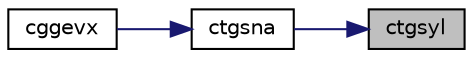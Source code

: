 digraph "ctgsyl"
{
 // LATEX_PDF_SIZE
  edge [fontname="Helvetica",fontsize="10",labelfontname="Helvetica",labelfontsize="10"];
  node [fontname="Helvetica",fontsize="10",shape=record];
  rankdir="RL";
  Node1 [label="ctgsyl",height=0.2,width=0.4,color="black", fillcolor="grey75", style="filled", fontcolor="black",tooltip="CTGSYL"];
  Node1 -> Node2 [dir="back",color="midnightblue",fontsize="10",style="solid",fontname="Helvetica"];
  Node2 [label="ctgsna",height=0.2,width=0.4,color="black", fillcolor="white", style="filled",URL="$ctgsna_8f.html#a9b58d99b63263d7dbbeaecd9d0e3a755",tooltip="CTGSNA"];
  Node2 -> Node3 [dir="back",color="midnightblue",fontsize="10",style="solid",fontname="Helvetica"];
  Node3 [label="cggevx",height=0.2,width=0.4,color="black", fillcolor="white", style="filled",URL="$cggevx_8f.html#ad681a6edd407ef1e9ac9b6ee92ddbee3",tooltip="CGGEVX computes the eigenvalues and, optionally, the left and/or right eigenvectors for GE matrices"];
}
